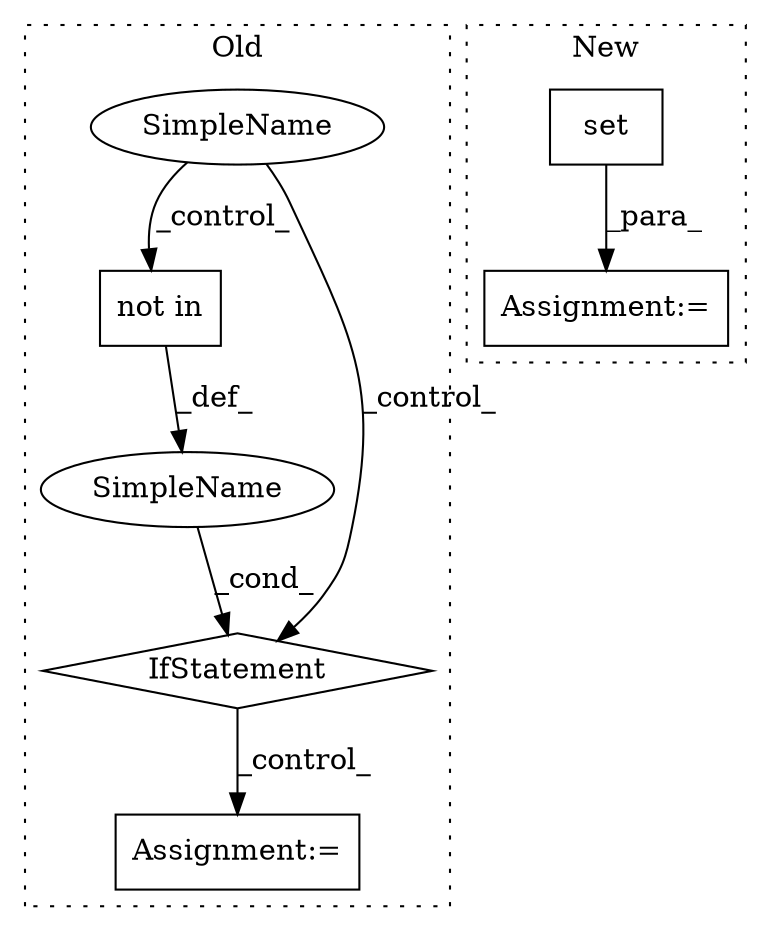 digraph G {
subgraph cluster0 {
1 [label="not in" a="108" s="11036" l="30" shape="box"];
3 [label="IfStatement" a="25" s="11022,11066" l="14,2" shape="diamond"];
5 [label="SimpleName" a="42" s="10947" l="6" shape="ellipse"];
6 [label="Assignment:=" a="7" s="11093" l="2" shape="box"];
7 [label="SimpleName" a="42" s="" l="" shape="ellipse"];
label = "Old";
style="dotted";
}
subgraph cluster1 {
2 [label="set" a="32" s="8846,8861" l="4,1" shape="box"];
4 [label="Assignment:=" a="7" s="11324" l="1" shape="box"];
label = "New";
style="dotted";
}
1 -> 7 [label="_def_"];
2 -> 4 [label="_para_"];
3 -> 6 [label="_control_"];
5 -> 3 [label="_control_"];
5 -> 1 [label="_control_"];
7 -> 3 [label="_cond_"];
}